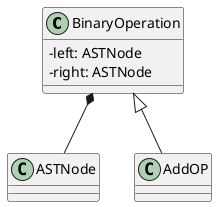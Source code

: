 @startuml
skinparam classAttributeIconSize 0
skinparam groupInheritance 3

BinaryOperation *-- ASTNode
class BinaryOperation {
  -left: ASTNode
  -right: ASTNode
}
BinaryOperation <|-- AddOP

@enduml
